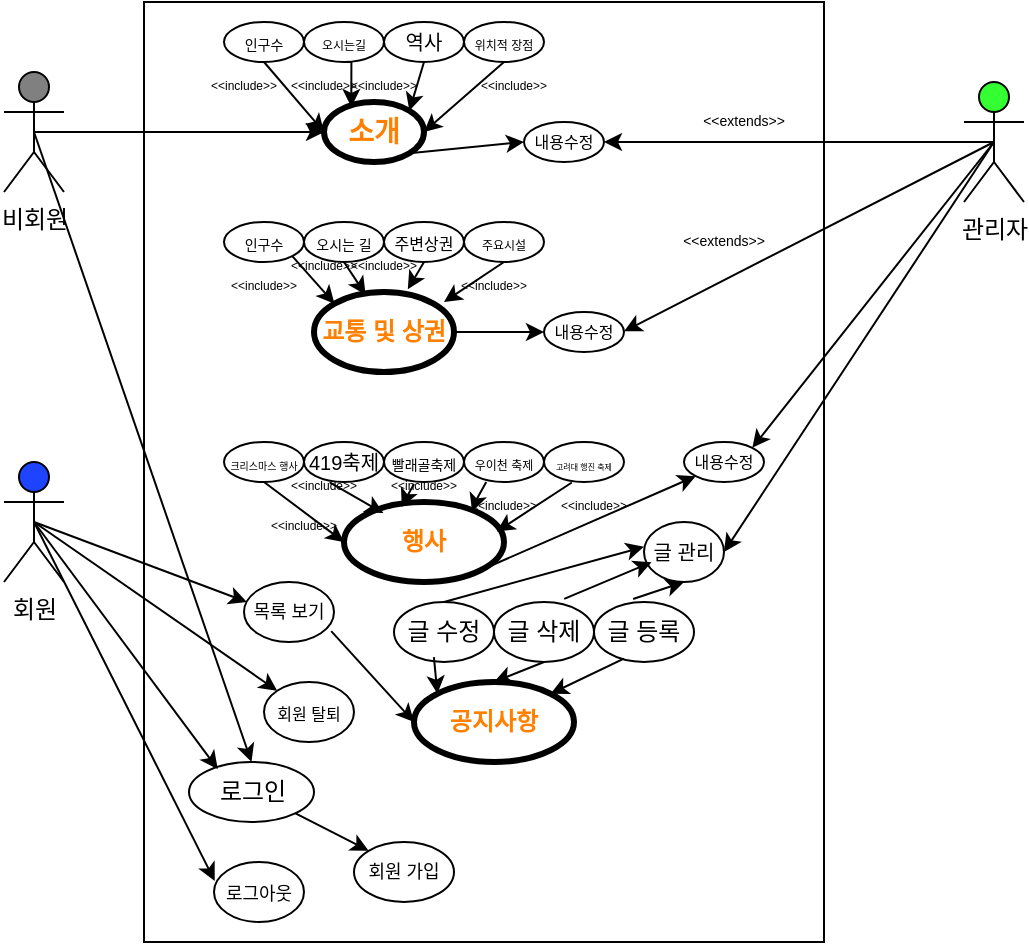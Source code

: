 <mxfile version="23.1.5" type="device">
  <diagram name="페이지-1" id="ReDvfFOf9SGNNVPX4HKJ">
    <mxGraphModel dx="440" dy="431" grid="1" gridSize="10" guides="1" tooltips="1" connect="1" arrows="1" fold="1" page="1" pageScale="1" pageWidth="690" pageHeight="980" math="0" shadow="0">
      <root>
        <mxCell id="0" />
        <mxCell id="1" parent="0" />
        <mxCell id="xZ9wBhcrswutEA7cSDEz-1" value="" style="rounded=0;whiteSpace=wrap;html=1;" vertex="1" parent="1">
          <mxGeometry x="170" y="270" width="340" height="470" as="geometry" />
        </mxCell>
        <mxCell id="xZ9wBhcrswutEA7cSDEz-3" value="회원" style="shape=umlActor;verticalLabelPosition=bottom;verticalAlign=top;html=1;outlineConnect=0;strokeColor=#000000;fillColor=#1F44FF;" vertex="1" parent="1">
          <mxGeometry x="100" y="500" width="30" height="60" as="geometry" />
        </mxCell>
        <mxCell id="xZ9wBhcrswutEA7cSDEz-4" value="비회원" style="shape=umlActor;verticalLabelPosition=bottom;verticalAlign=top;html=1;outlineConnect=0;fillColor=#808080;" vertex="1" parent="1">
          <mxGeometry x="100" y="305" width="30" height="60" as="geometry" />
        </mxCell>
        <mxCell id="xZ9wBhcrswutEA7cSDEz-11" value="관리자" style="shape=umlActor;verticalLabelPosition=bottom;verticalAlign=top;html=1;outlineConnect=0;fillColor=#33FF33;" vertex="1" parent="1">
          <mxGeometry x="580" y="310" width="30" height="60" as="geometry" />
        </mxCell>
        <mxCell id="xZ9wBhcrswutEA7cSDEz-12" value="&lt;h3&gt;&lt;font style=&quot;&quot; color=&quot;#ff8000&quot;&gt;소개&lt;/font&gt;&lt;/h3&gt;" style="ellipse;whiteSpace=wrap;html=1;strokeWidth=3;" vertex="1" parent="1">
          <mxGeometry x="260" y="320" width="50" height="30" as="geometry" />
        </mxCell>
        <mxCell id="xZ9wBhcrswutEA7cSDEz-13" value="&lt;font style=&quot;font-size: 7px;&quot;&gt;인구수&lt;/font&gt;" style="ellipse;whiteSpace=wrap;html=1;" vertex="1" parent="1">
          <mxGeometry x="210" y="280" width="40" height="20" as="geometry" />
        </mxCell>
        <mxCell id="xZ9wBhcrswutEA7cSDEz-15" value="&lt;font style=&quot;font-size: 6px;&quot;&gt;오시는길&lt;/font&gt;" style="ellipse;whiteSpace=wrap;html=1;" vertex="1" parent="1">
          <mxGeometry x="250" y="280" width="40" height="20" as="geometry" />
        </mxCell>
        <mxCell id="xZ9wBhcrswutEA7cSDEz-16" value="&lt;font style=&quot;font-size: 10px;&quot;&gt;역사&lt;/font&gt;" style="ellipse;whiteSpace=wrap;html=1;" vertex="1" parent="1">
          <mxGeometry x="290" y="280" width="40" height="20" as="geometry" />
        </mxCell>
        <mxCell id="xZ9wBhcrswutEA7cSDEz-17" value="&lt;font style=&quot;font-size: 6px;&quot;&gt;위치적 장점&lt;/font&gt;" style="ellipse;whiteSpace=wrap;html=1;" vertex="1" parent="1">
          <mxGeometry x="330" y="280" width="40" height="20" as="geometry" />
        </mxCell>
        <mxCell id="xZ9wBhcrswutEA7cSDEz-21" style="edgeStyle=orthogonalEdgeStyle;rounded=0;orthogonalLoop=1;jettySize=auto;html=1;exitX=0.5;exitY=1;exitDx=0;exitDy=0;entryX=0.273;entryY=0.083;entryDx=0;entryDy=0;entryPerimeter=0;" edge="1" parent="1" source="xZ9wBhcrswutEA7cSDEz-15" target="xZ9wBhcrswutEA7cSDEz-12">
          <mxGeometry relative="1" as="geometry" />
        </mxCell>
        <mxCell id="xZ9wBhcrswutEA7cSDEz-24" value="" style="endArrow=classic;html=1;rounded=0;entryX=1;entryY=0;entryDx=0;entryDy=0;" edge="1" parent="1" target="xZ9wBhcrswutEA7cSDEz-12">
          <mxGeometry width="50" height="50" relative="1" as="geometry">
            <mxPoint x="310" y="300" as="sourcePoint" />
            <mxPoint x="270" y="430" as="targetPoint" />
            <Array as="points">
              <mxPoint x="310" y="300" />
            </Array>
          </mxGeometry>
        </mxCell>
        <mxCell id="xZ9wBhcrswutEA7cSDEz-25" value="" style="endArrow=classic;html=1;rounded=0;exitX=0.5;exitY=1;exitDx=0;exitDy=0;entryX=1;entryY=0.5;entryDx=0;entryDy=0;" edge="1" parent="1" source="xZ9wBhcrswutEA7cSDEz-17" target="xZ9wBhcrswutEA7cSDEz-12">
          <mxGeometry width="50" height="50" relative="1" as="geometry">
            <mxPoint x="220" y="480" as="sourcePoint" />
            <mxPoint x="270" y="430" as="targetPoint" />
          </mxGeometry>
        </mxCell>
        <mxCell id="xZ9wBhcrswutEA7cSDEz-26" value="" style="endArrow=classic;html=1;rounded=0;exitX=0.5;exitY=1;exitDx=0;exitDy=0;entryX=0;entryY=0.5;entryDx=0;entryDy=0;" edge="1" parent="1" source="xZ9wBhcrswutEA7cSDEz-13" target="xZ9wBhcrswutEA7cSDEz-12">
          <mxGeometry width="50" height="50" relative="1" as="geometry">
            <mxPoint x="220" y="480" as="sourcePoint" />
            <mxPoint x="270" y="430" as="targetPoint" />
          </mxGeometry>
        </mxCell>
        <mxCell id="xZ9wBhcrswutEA7cSDEz-27" value="&lt;font style=&quot;font-size: 6px;&quot;&gt;&amp;lt;&amp;lt;include&amp;gt;&amp;gt;&lt;/font&gt;" style="text;html=1;align=center;verticalAlign=middle;whiteSpace=wrap;rounded=0;" vertex="1" parent="1">
          <mxGeometry x="345" y="300" width="20" height="20" as="geometry" />
        </mxCell>
        <mxCell id="xZ9wBhcrswutEA7cSDEz-28" value="&lt;font style=&quot;font-size: 6px;&quot;&gt;&amp;lt;&amp;lt;include&amp;gt;&amp;gt;&lt;/font&gt;" style="text;html=1;align=center;verticalAlign=middle;whiteSpace=wrap;rounded=0;" vertex="1" parent="1">
          <mxGeometry x="210" y="300" width="20" height="20" as="geometry" />
        </mxCell>
        <mxCell id="xZ9wBhcrswutEA7cSDEz-29" value="&lt;font style=&quot;font-size: 6px;&quot;&gt;&amp;lt;&amp;lt;include&amp;gt;&amp;gt;&lt;/font&gt;" style="text;html=1;align=center;verticalAlign=middle;whiteSpace=wrap;rounded=0;" vertex="1" parent="1">
          <mxGeometry x="250" y="300" width="20" height="20" as="geometry" />
        </mxCell>
        <mxCell id="xZ9wBhcrswutEA7cSDEz-30" value="&lt;font style=&quot;font-size: 6px;&quot;&gt;&amp;lt;&amp;lt;include&amp;gt;&amp;gt;&lt;/font&gt;" style="text;html=1;align=center;verticalAlign=middle;whiteSpace=wrap;rounded=0;" vertex="1" parent="1">
          <mxGeometry x="280" y="300" width="20" height="20" as="geometry" />
        </mxCell>
        <mxCell id="xZ9wBhcrswutEA7cSDEz-32" value="" style="endArrow=classic;html=1;rounded=0;exitX=0.5;exitY=0.5;exitDx=0;exitDy=0;exitPerimeter=0;entryX=1;entryY=0.5;entryDx=0;entryDy=0;" edge="1" parent="1" source="xZ9wBhcrswutEA7cSDEz-11" target="xZ9wBhcrswutEA7cSDEz-33">
          <mxGeometry width="50" height="50" relative="1" as="geometry">
            <mxPoint x="280" y="480" as="sourcePoint" />
            <mxPoint x="330" y="430" as="targetPoint" />
          </mxGeometry>
        </mxCell>
        <mxCell id="xZ9wBhcrswutEA7cSDEz-33" value="내용수정" style="ellipse;whiteSpace=wrap;html=1;strokeWidth=1;fontSize=8;" vertex="1" parent="1">
          <mxGeometry x="360" y="330" width="40" height="20" as="geometry" />
        </mxCell>
        <mxCell id="xZ9wBhcrswutEA7cSDEz-34" value="" style="endArrow=classic;html=1;rounded=0;exitX=1;exitY=1;exitDx=0;exitDy=0;entryX=0;entryY=0.5;entryDx=0;entryDy=0;" edge="1" parent="1" source="xZ9wBhcrswutEA7cSDEz-12" target="xZ9wBhcrswutEA7cSDEz-33">
          <mxGeometry width="50" height="50" relative="1" as="geometry">
            <mxPoint x="280" y="480" as="sourcePoint" />
            <mxPoint x="330" y="430" as="targetPoint" />
          </mxGeometry>
        </mxCell>
        <mxCell id="xZ9wBhcrswutEA7cSDEz-35" value="" style="endArrow=classic;html=1;rounded=0;exitX=0.5;exitY=0.5;exitDx=0;exitDy=0;exitPerimeter=0;entryX=0;entryY=0.5;entryDx=0;entryDy=0;" edge="1" parent="1" source="xZ9wBhcrswutEA7cSDEz-4" target="xZ9wBhcrswutEA7cSDEz-12">
          <mxGeometry width="50" height="50" relative="1" as="geometry">
            <mxPoint x="240" y="460" as="sourcePoint" />
            <mxPoint x="290" y="410" as="targetPoint" />
          </mxGeometry>
        </mxCell>
        <mxCell id="xZ9wBhcrswutEA7cSDEz-36" value="&amp;lt;&amp;lt;extends&amp;gt;&amp;gt;" style="text;html=1;align=center;verticalAlign=middle;whiteSpace=wrap;rounded=0;fontSize=7;" vertex="1" parent="1">
          <mxGeometry x="450" y="320" width="40" height="20" as="geometry" />
        </mxCell>
        <mxCell id="xZ9wBhcrswutEA7cSDEz-37" value="&lt;span&gt;&lt;font color=&quot;#ff8000&quot;&gt;교통 및 상권&lt;/font&gt;&lt;/span&gt;" style="ellipse;whiteSpace=wrap;html=1;fontSize=12;strokeWidth=3;fontColor=#7EA6E0;fontStyle=1" vertex="1" parent="1">
          <mxGeometry x="255" y="415" width="70" height="40" as="geometry" />
        </mxCell>
        <mxCell id="xZ9wBhcrswutEA7cSDEz-38" value="&lt;font style=&quot;font-size: 7px;&quot;&gt;인구수&lt;/font&gt;" style="ellipse;whiteSpace=wrap;html=1;" vertex="1" parent="1">
          <mxGeometry x="210" y="380" width="40" height="20" as="geometry" />
        </mxCell>
        <mxCell id="xZ9wBhcrswutEA7cSDEz-39" value="&lt;font style=&quot;font-size: 7px;&quot;&gt;오시는 길&lt;/font&gt;" style="ellipse;whiteSpace=wrap;html=1;" vertex="1" parent="1">
          <mxGeometry x="250" y="380" width="40" height="20" as="geometry" />
        </mxCell>
        <mxCell id="xZ9wBhcrswutEA7cSDEz-40" value="&lt;font style=&quot;font-size: 8px;&quot;&gt;주변상권&lt;/font&gt;" style="ellipse;whiteSpace=wrap;html=1;" vertex="1" parent="1">
          <mxGeometry x="290" y="380" width="40" height="20" as="geometry" />
        </mxCell>
        <mxCell id="xZ9wBhcrswutEA7cSDEz-41" value="&lt;font style=&quot;font-size: 6px;&quot;&gt;주요시설&lt;/font&gt;" style="ellipse;whiteSpace=wrap;html=1;" vertex="1" parent="1">
          <mxGeometry x="330" y="380" width="40" height="20" as="geometry" />
        </mxCell>
        <mxCell id="xZ9wBhcrswutEA7cSDEz-42" value="" style="endArrow=classic;html=1;rounded=0;exitX=1;exitY=1;exitDx=0;exitDy=0;entryX=0;entryY=0;entryDx=0;entryDy=0;" edge="1" parent="1" source="xZ9wBhcrswutEA7cSDEz-38" target="xZ9wBhcrswutEA7cSDEz-37">
          <mxGeometry width="50" height="50" relative="1" as="geometry">
            <mxPoint x="260" y="480" as="sourcePoint" />
            <mxPoint x="310" y="430" as="targetPoint" />
          </mxGeometry>
        </mxCell>
        <mxCell id="xZ9wBhcrswutEA7cSDEz-43" value="" style="endArrow=classic;html=1;rounded=0;exitX=0.5;exitY=1;exitDx=0;exitDy=0;entryX=0.369;entryY=0.035;entryDx=0;entryDy=0;entryPerimeter=0;" edge="1" parent="1" source="xZ9wBhcrswutEA7cSDEz-39" target="xZ9wBhcrswutEA7cSDEz-37">
          <mxGeometry width="50" height="50" relative="1" as="geometry">
            <mxPoint x="260" y="480" as="sourcePoint" />
            <mxPoint x="310" y="430" as="targetPoint" />
          </mxGeometry>
        </mxCell>
        <mxCell id="xZ9wBhcrswutEA7cSDEz-44" value="" style="endArrow=classic;html=1;rounded=0;exitX=0.5;exitY=1;exitDx=0;exitDy=0;entryX=0.67;entryY=-0.033;entryDx=0;entryDy=0;entryPerimeter=0;" edge="1" parent="1" source="xZ9wBhcrswutEA7cSDEz-40" target="xZ9wBhcrswutEA7cSDEz-37">
          <mxGeometry width="50" height="50" relative="1" as="geometry">
            <mxPoint x="260" y="480" as="sourcePoint" />
            <mxPoint x="310" y="430" as="targetPoint" />
          </mxGeometry>
        </mxCell>
        <mxCell id="xZ9wBhcrswutEA7cSDEz-45" value="" style="endArrow=classic;html=1;rounded=0;exitX=0.5;exitY=1;exitDx=0;exitDy=0;" edge="1" parent="1" source="xZ9wBhcrswutEA7cSDEz-41">
          <mxGeometry width="50" height="50" relative="1" as="geometry">
            <mxPoint x="260" y="480" as="sourcePoint" />
            <mxPoint x="320" y="420" as="targetPoint" />
          </mxGeometry>
        </mxCell>
        <mxCell id="xZ9wBhcrswutEA7cSDEz-46" value="내용수정" style="ellipse;whiteSpace=wrap;html=1;strokeWidth=1;fontSize=8;" vertex="1" parent="1">
          <mxGeometry x="370" y="425" width="40" height="20" as="geometry" />
        </mxCell>
        <mxCell id="xZ9wBhcrswutEA7cSDEz-47" value="" style="endArrow=classic;html=1;rounded=0;exitX=1;exitY=0.5;exitDx=0;exitDy=0;entryX=0;entryY=0.5;entryDx=0;entryDy=0;" edge="1" parent="1" source="xZ9wBhcrswutEA7cSDEz-37" target="xZ9wBhcrswutEA7cSDEz-46">
          <mxGeometry width="50" height="50" relative="1" as="geometry">
            <mxPoint x="326.5" y="460" as="sourcePoint" />
            <mxPoint x="383.5" y="455" as="targetPoint" />
          </mxGeometry>
        </mxCell>
        <mxCell id="xZ9wBhcrswutEA7cSDEz-48" value="" style="endArrow=classic;html=1;rounded=0;entryX=1;entryY=0.5;entryDx=0;entryDy=0;exitX=0.5;exitY=0.5;exitDx=0;exitDy=0;exitPerimeter=0;" edge="1" parent="1" source="xZ9wBhcrswutEA7cSDEz-11">
          <mxGeometry width="50" height="50" relative="1" as="geometry">
            <mxPoint x="605" y="434.66" as="sourcePoint" />
            <mxPoint x="410" y="434.66" as="targetPoint" />
          </mxGeometry>
        </mxCell>
        <mxCell id="xZ9wBhcrswutEA7cSDEz-49" value="&lt;font style=&quot;font-size: 6px;&quot;&gt;&amp;lt;&amp;lt;include&amp;gt;&amp;gt;&lt;/font&gt;" style="text;html=1;align=center;verticalAlign=middle;whiteSpace=wrap;rounded=0;" vertex="1" parent="1">
          <mxGeometry x="220" y="400" width="20" height="20" as="geometry" />
        </mxCell>
        <mxCell id="xZ9wBhcrswutEA7cSDEz-50" value="&lt;font style=&quot;font-size: 6px;&quot;&gt;&amp;lt;&amp;lt;include&amp;gt;&amp;gt;&lt;/font&gt;" style="text;html=1;align=center;verticalAlign=middle;whiteSpace=wrap;rounded=0;" vertex="1" parent="1">
          <mxGeometry x="250" y="390" width="20" height="20" as="geometry" />
        </mxCell>
        <mxCell id="xZ9wBhcrswutEA7cSDEz-51" value="&lt;font style=&quot;font-size: 6px;&quot;&gt;&amp;lt;&amp;lt;include&amp;gt;&amp;gt;&lt;/font&gt;" style="text;html=1;align=center;verticalAlign=middle;whiteSpace=wrap;rounded=0;" vertex="1" parent="1">
          <mxGeometry x="280" y="390" width="20" height="20" as="geometry" />
        </mxCell>
        <mxCell id="xZ9wBhcrswutEA7cSDEz-53" value="&lt;font style=&quot;font-size: 6px;&quot;&gt;&amp;lt;&amp;lt;include&amp;gt;&amp;gt;&lt;/font&gt;" style="text;html=1;align=center;verticalAlign=middle;whiteSpace=wrap;rounded=0;" vertex="1" parent="1">
          <mxGeometry x="335" y="400" width="20" height="20" as="geometry" />
        </mxCell>
        <mxCell id="xZ9wBhcrswutEA7cSDEz-54" value="&amp;lt;&amp;lt;extends&amp;gt;&amp;gt;" style="text;html=1;align=center;verticalAlign=middle;whiteSpace=wrap;rounded=0;fontSize=7;" vertex="1" parent="1">
          <mxGeometry x="440" y="380" width="40" height="20" as="geometry" />
        </mxCell>
        <mxCell id="xZ9wBhcrswutEA7cSDEz-55" value="&lt;font color=&quot;#ff8000&quot;&gt;&lt;b&gt;행사&lt;/b&gt;&lt;/font&gt;" style="ellipse;whiteSpace=wrap;html=1;fontColor=#9999FF;strokeWidth=3;" vertex="1" parent="1">
          <mxGeometry x="270" y="520" width="80" height="40" as="geometry" />
        </mxCell>
        <mxCell id="xZ9wBhcrswutEA7cSDEz-56" value="&lt;font color=&quot;#ff8000&quot;&gt;공지사항&lt;/font&gt;" style="ellipse;whiteSpace=wrap;html=1;strokeWidth=3;fontStyle=1" vertex="1" parent="1">
          <mxGeometry x="305" y="610" width="80" height="40" as="geometry" />
        </mxCell>
        <mxCell id="xZ9wBhcrswutEA7cSDEz-57" value="글 수정" style="ellipse;whiteSpace=wrap;html=1;" vertex="1" parent="1">
          <mxGeometry x="295" y="570" width="50" height="30" as="geometry" />
        </mxCell>
        <mxCell id="xZ9wBhcrswutEA7cSDEz-58" value="글 삭제" style="ellipse;whiteSpace=wrap;html=1;" vertex="1" parent="1">
          <mxGeometry x="345" y="570" width="50" height="30" as="geometry" />
        </mxCell>
        <mxCell id="xZ9wBhcrswutEA7cSDEz-59" value="글 등록" style="ellipse;whiteSpace=wrap;html=1;" vertex="1" parent="1">
          <mxGeometry x="395" y="570" width="50" height="30" as="geometry" />
        </mxCell>
        <mxCell id="xZ9wBhcrswutEA7cSDEz-60" value="&lt;font style=&quot;font-size: 5px;&quot;&gt;크리스마스 행사&lt;/font&gt;" style="ellipse;whiteSpace=wrap;html=1;" vertex="1" parent="1">
          <mxGeometry x="210" y="490" width="40" height="20" as="geometry" />
        </mxCell>
        <mxCell id="xZ9wBhcrswutEA7cSDEz-62" value="&lt;font style=&quot;font-size: 10px;&quot;&gt;419축제&lt;/font&gt;" style="ellipse;whiteSpace=wrap;html=1;" vertex="1" parent="1">
          <mxGeometry x="250" y="490" width="40" height="20" as="geometry" />
        </mxCell>
        <mxCell id="xZ9wBhcrswutEA7cSDEz-63" value="&lt;font style=&quot;font-size: 7px;&quot;&gt;빨래골축제&lt;/font&gt;" style="ellipse;whiteSpace=wrap;html=1;" vertex="1" parent="1">
          <mxGeometry x="290" y="490" width="40" height="20" as="geometry" />
        </mxCell>
        <mxCell id="xZ9wBhcrswutEA7cSDEz-64" value="&lt;font style=&quot;font-size: 6px;&quot;&gt;우이천 축제&lt;/font&gt;" style="ellipse;whiteSpace=wrap;html=1;" vertex="1" parent="1">
          <mxGeometry x="330" y="490" width="40" height="20" as="geometry" />
        </mxCell>
        <mxCell id="xZ9wBhcrswutEA7cSDEz-65" value="&lt;font style=&quot;font-size: 4px;&quot;&gt;고려대 행진 축제&lt;/font&gt;" style="ellipse;whiteSpace=wrap;html=1;" vertex="1" parent="1">
          <mxGeometry x="370" y="490" width="40" height="20" as="geometry" />
        </mxCell>
        <mxCell id="xZ9wBhcrswutEA7cSDEz-66" value="" style="endArrow=classic;html=1;rounded=0;exitX=0.5;exitY=1;exitDx=0;exitDy=0;entryX=0;entryY=0.5;entryDx=0;entryDy=0;" edge="1" parent="1" source="xZ9wBhcrswutEA7cSDEz-60" target="xZ9wBhcrswutEA7cSDEz-55">
          <mxGeometry width="50" height="50" relative="1" as="geometry">
            <mxPoint x="248.56" y="500.05" as="sourcePoint" />
            <mxPoint x="269.56" y="524.05" as="targetPoint" />
          </mxGeometry>
        </mxCell>
        <mxCell id="xZ9wBhcrswutEA7cSDEz-69" value="" style="endArrow=classic;html=1;rounded=0;exitX=0.321;exitY=1.012;exitDx=0;exitDy=0;entryX=0.246;entryY=0.139;entryDx=0;entryDy=0;entryPerimeter=0;exitPerimeter=0;" edge="1" parent="1" source="xZ9wBhcrswutEA7cSDEz-62" target="xZ9wBhcrswutEA7cSDEz-55">
          <mxGeometry width="50" height="50" relative="1" as="geometry">
            <mxPoint x="210" y="530" as="sourcePoint" />
            <mxPoint x="250" y="560" as="targetPoint" />
          </mxGeometry>
        </mxCell>
        <mxCell id="xZ9wBhcrswutEA7cSDEz-70" value="" style="endArrow=classic;html=1;rounded=0;exitX=0.375;exitY=1.05;exitDx=0;exitDy=0;entryX=0.361;entryY=0.062;entryDx=0;entryDy=0;entryPerimeter=0;exitPerimeter=0;" edge="1" parent="1" source="xZ9wBhcrswutEA7cSDEz-63" target="xZ9wBhcrswutEA7cSDEz-55">
          <mxGeometry width="50" height="50" relative="1" as="geometry">
            <mxPoint x="215" y="530" as="sourcePoint" />
            <mxPoint x="255" y="560" as="targetPoint" />
            <Array as="points">
              <mxPoint x="300" y="520" />
            </Array>
          </mxGeometry>
        </mxCell>
        <mxCell id="xZ9wBhcrswutEA7cSDEz-71" value="" style="endArrow=classic;html=1;rounded=0;exitX=0.375;exitY=1.05;exitDx=0;exitDy=0;entryX=0.801;entryY=0.12;entryDx=0;entryDy=0;entryPerimeter=0;exitPerimeter=0;" edge="1" parent="1" target="xZ9wBhcrswutEA7cSDEz-55">
          <mxGeometry width="50" height="50" relative="1" as="geometry">
            <mxPoint x="341.12" y="510" as="sourcePoint" />
            <mxPoint x="335.12" y="521" as="targetPoint" />
            <Array as="points">
              <mxPoint x="336.12" y="519" />
            </Array>
          </mxGeometry>
        </mxCell>
        <mxCell id="xZ9wBhcrswutEA7cSDEz-72" value="" style="endArrow=classic;html=1;rounded=0;exitX=0.348;exitY=1.012;exitDx=0;exitDy=0;entryX=0.955;entryY=0.369;entryDx=0;entryDy=0;entryPerimeter=0;exitPerimeter=0;" edge="1" parent="1" source="xZ9wBhcrswutEA7cSDEz-65" target="xZ9wBhcrswutEA7cSDEz-55">
          <mxGeometry width="50" height="50" relative="1" as="geometry">
            <mxPoint x="365" y="520" as="sourcePoint" />
            <mxPoint x="357.88" y="535" as="targetPoint" />
            <Array as="points" />
          </mxGeometry>
        </mxCell>
        <mxCell id="xZ9wBhcrswutEA7cSDEz-73" value="" style="endArrow=classic;html=1;rounded=0;exitX=0.399;exitY=0.92;exitDx=0;exitDy=0;entryX=0;entryY=0;entryDx=0;entryDy=0;exitPerimeter=0;" edge="1" parent="1" source="xZ9wBhcrswutEA7cSDEz-57" target="xZ9wBhcrswutEA7cSDEz-56">
          <mxGeometry width="50" height="50" relative="1" as="geometry">
            <mxPoint x="250" y="590" as="sourcePoint" />
            <mxPoint x="290" y="620" as="targetPoint" />
          </mxGeometry>
        </mxCell>
        <mxCell id="xZ9wBhcrswutEA7cSDEz-74" value="" style="endArrow=classic;html=1;rounded=0;exitX=0.299;exitY=0.945;exitDx=0;exitDy=0;entryX=1;entryY=0;entryDx=0;entryDy=0;exitPerimeter=0;" edge="1" parent="1" source="xZ9wBhcrswutEA7cSDEz-59" target="xZ9wBhcrswutEA7cSDEz-56">
          <mxGeometry width="50" height="50" relative="1" as="geometry">
            <mxPoint x="400" y="600" as="sourcePoint" />
            <mxPoint x="402" y="618" as="targetPoint" />
          </mxGeometry>
        </mxCell>
        <mxCell id="xZ9wBhcrswutEA7cSDEz-75" value="" style="endArrow=classic;html=1;rounded=0;exitX=0.5;exitY=1;exitDx=0;exitDy=0;entryX=1;entryY=0;entryDx=0;entryDy=0;" edge="1" parent="1" source="xZ9wBhcrswutEA7cSDEz-58">
          <mxGeometry width="50" height="50" relative="1" as="geometry">
            <mxPoint x="382" y="592" as="sourcePoint" />
            <mxPoint x="345" y="610" as="targetPoint" />
          </mxGeometry>
        </mxCell>
        <mxCell id="xZ9wBhcrswutEA7cSDEz-76" value="&lt;font style=&quot;font-size: 6px;&quot;&gt;&amp;lt;&amp;lt;include&amp;gt;&amp;gt;&lt;/font&gt;" style="text;html=1;align=center;verticalAlign=middle;whiteSpace=wrap;rounded=0;" vertex="1" parent="1">
          <mxGeometry x="385" y="510" width="20" height="20" as="geometry" />
        </mxCell>
        <mxCell id="xZ9wBhcrswutEA7cSDEz-77" value="&lt;font style=&quot;font-size: 6px;&quot;&gt;&amp;lt;&amp;lt;include&amp;gt;&amp;gt;&lt;/font&gt;" style="text;html=1;align=center;verticalAlign=middle;whiteSpace=wrap;rounded=0;" vertex="1" parent="1">
          <mxGeometry x="340" y="510" width="20" height="20" as="geometry" />
        </mxCell>
        <mxCell id="xZ9wBhcrswutEA7cSDEz-78" value="&lt;font style=&quot;font-size: 6px;&quot;&gt;&amp;lt;&amp;lt;include&amp;gt;&amp;gt;&lt;/font&gt;" style="text;html=1;align=center;verticalAlign=middle;whiteSpace=wrap;rounded=0;" vertex="1" parent="1">
          <mxGeometry x="300" y="500" width="20" height="20" as="geometry" />
        </mxCell>
        <mxCell id="xZ9wBhcrswutEA7cSDEz-79" value="&lt;font style=&quot;font-size: 6px;&quot;&gt;&amp;lt;&amp;lt;include&amp;gt;&amp;gt;&lt;/font&gt;" style="text;html=1;align=center;verticalAlign=middle;whiteSpace=wrap;rounded=0;" vertex="1" parent="1">
          <mxGeometry x="250" y="500" width="20" height="20" as="geometry" />
        </mxCell>
        <mxCell id="xZ9wBhcrswutEA7cSDEz-80" value="&lt;font style=&quot;font-size: 6px;&quot;&gt;&amp;lt;&amp;lt;include&amp;gt;&amp;gt;&lt;/font&gt;" style="text;html=1;align=center;verticalAlign=middle;whiteSpace=wrap;rounded=0;" vertex="1" parent="1">
          <mxGeometry x="240" y="520" width="20" height="20" as="geometry" />
        </mxCell>
        <mxCell id="xZ9wBhcrswutEA7cSDEz-82" value="내용수정" style="ellipse;whiteSpace=wrap;html=1;strokeWidth=1;fontSize=8;" vertex="1" parent="1">
          <mxGeometry x="440" y="490" width="40" height="20" as="geometry" />
        </mxCell>
        <mxCell id="xZ9wBhcrswutEA7cSDEz-83" value="" style="endArrow=classic;html=1;rounded=0;exitX=1;exitY=1;exitDx=0;exitDy=0;entryX=0;entryY=1;entryDx=0;entryDy=0;" edge="1" parent="1" source="xZ9wBhcrswutEA7cSDEz-55" target="xZ9wBhcrswutEA7cSDEz-82">
          <mxGeometry width="50" height="50" relative="1" as="geometry">
            <mxPoint x="360" y="490" as="sourcePoint" />
            <mxPoint x="410" y="440" as="targetPoint" />
          </mxGeometry>
        </mxCell>
        <mxCell id="xZ9wBhcrswutEA7cSDEz-85" value="" style="endArrow=classic;html=1;rounded=0;entryX=1;entryY=0;entryDx=0;entryDy=0;exitX=0.5;exitY=0.5;exitDx=0;exitDy=0;exitPerimeter=0;" edge="1" parent="1" source="xZ9wBhcrswutEA7cSDEz-11" target="xZ9wBhcrswutEA7cSDEz-82">
          <mxGeometry width="50" height="50" relative="1" as="geometry">
            <mxPoint x="610" y="380" as="sourcePoint" />
            <mxPoint x="425" y="474.66" as="targetPoint" />
          </mxGeometry>
        </mxCell>
        <mxCell id="xZ9wBhcrswutEA7cSDEz-86" value="글 관리" style="ellipse;whiteSpace=wrap;html=1;fontSize=10;" vertex="1" parent="1">
          <mxGeometry x="420" y="530" width="40" height="30" as="geometry" />
        </mxCell>
        <mxCell id="xZ9wBhcrswutEA7cSDEz-87" value="" style="endArrow=classic;html=1;rounded=0;entryX=0.075;entryY=0.669;entryDx=0;entryDy=0;entryPerimeter=0;exitX=0.5;exitY=0;exitDx=0;exitDy=0;" edge="1" parent="1" source="xZ9wBhcrswutEA7cSDEz-57">
          <mxGeometry width="50" height="50" relative="1" as="geometry">
            <mxPoint x="338.819" y="569.998" as="sourcePoint" />
            <mxPoint x="420" y="542.39" as="targetPoint" />
          </mxGeometry>
        </mxCell>
        <mxCell id="xZ9wBhcrswutEA7cSDEz-88" value="" style="endArrow=classic;html=1;rounded=0;entryX=0.094;entryY=0.669;entryDx=0;entryDy=0;entryPerimeter=0;exitX=0.702;exitY=-0.051;exitDx=0;exitDy=0;exitPerimeter=0;" edge="1" parent="1" source="xZ9wBhcrswutEA7cSDEz-58" target="xZ9wBhcrswutEA7cSDEz-86">
          <mxGeometry width="50" height="50" relative="1" as="geometry">
            <mxPoint x="340" y="577.61" as="sourcePoint" />
            <mxPoint x="440" y="550.0" as="targetPoint" />
          </mxGeometry>
        </mxCell>
        <mxCell id="xZ9wBhcrswutEA7cSDEz-89" value="" style="endArrow=classic;html=1;rounded=0;entryX=0.5;entryY=1;entryDx=0;entryDy=0;exitX=0.391;exitY=-0.051;exitDx=0;exitDy=0;exitPerimeter=0;" edge="1" parent="1" source="xZ9wBhcrswutEA7cSDEz-59" target="xZ9wBhcrswutEA7cSDEz-86">
          <mxGeometry width="50" height="50" relative="1" as="geometry">
            <mxPoint x="398.07" y="569.53" as="sourcePoint" />
            <mxPoint x="442.07" y="551.53" as="targetPoint" />
          </mxGeometry>
        </mxCell>
        <mxCell id="xZ9wBhcrswutEA7cSDEz-90" value="" style="endArrow=classic;html=1;rounded=0;entryX=1;entryY=0.5;entryDx=0;entryDy=0;exitX=0.5;exitY=0.5;exitDx=0;exitDy=0;exitPerimeter=0;" edge="1" parent="1" source="xZ9wBhcrswutEA7cSDEz-11" target="xZ9wBhcrswutEA7cSDEz-86">
          <mxGeometry width="50" height="50" relative="1" as="geometry">
            <mxPoint x="540" y="510" as="sourcePoint" />
            <mxPoint x="590" y="460" as="targetPoint" />
          </mxGeometry>
        </mxCell>
        <mxCell id="xZ9wBhcrswutEA7cSDEz-91" value="회원 가입" style="ellipse;whiteSpace=wrap;html=1;spacing=2;fontSize=9;" vertex="1" parent="1">
          <mxGeometry x="275" y="690" width="50" height="30" as="geometry" />
        </mxCell>
        <mxCell id="xZ9wBhcrswutEA7cSDEz-92" value="목록 보기" style="ellipse;whiteSpace=wrap;html=1;fontSize=9;" vertex="1" parent="1">
          <mxGeometry x="220" y="560" width="45" height="30" as="geometry" />
        </mxCell>
        <mxCell id="xZ9wBhcrswutEA7cSDEz-93" value="" style="endArrow=classic;html=1;rounded=0;exitX=0.5;exitY=0.5;exitDx=0;exitDy=0;exitPerimeter=0;entryX=0.032;entryY=0.334;entryDx=0;entryDy=0;entryPerimeter=0;" edge="1" parent="1" source="xZ9wBhcrswutEA7cSDEz-3" target="xZ9wBhcrswutEA7cSDEz-92">
          <mxGeometry width="50" height="50" relative="1" as="geometry">
            <mxPoint x="250" y="580" as="sourcePoint" />
            <mxPoint x="300" y="530" as="targetPoint" />
          </mxGeometry>
        </mxCell>
        <mxCell id="xZ9wBhcrswutEA7cSDEz-95" value="" style="endArrow=classic;html=1;rounded=0;entryX=0;entryY=0.5;entryDx=0;entryDy=0;exitX=0.969;exitY=0.819;exitDx=0;exitDy=0;exitPerimeter=0;" edge="1" parent="1" source="xZ9wBhcrswutEA7cSDEz-92" target="xZ9wBhcrswutEA7cSDEz-56">
          <mxGeometry width="50" height="50" relative="1" as="geometry">
            <mxPoint x="250" y="580" as="sourcePoint" />
            <mxPoint x="300" y="530" as="targetPoint" />
          </mxGeometry>
        </mxCell>
        <mxCell id="xZ9wBhcrswutEA7cSDEz-96" value="로그인" style="ellipse;whiteSpace=wrap;html=1;" vertex="1" parent="1">
          <mxGeometry x="192.5" y="650" width="62.5" height="30" as="geometry" />
        </mxCell>
        <mxCell id="xZ9wBhcrswutEA7cSDEz-98" value="" style="endArrow=classic;html=1;rounded=0;entryX=0.23;entryY=0.118;entryDx=0;entryDy=0;entryPerimeter=0;exitX=0.5;exitY=0.5;exitDx=0;exitDy=0;exitPerimeter=0;" edge="1" parent="1" source="xZ9wBhcrswutEA7cSDEz-3" target="xZ9wBhcrswutEA7cSDEz-96">
          <mxGeometry width="50" height="50" relative="1" as="geometry">
            <mxPoint x="110" y="600" as="sourcePoint" />
            <mxPoint x="196" y="684.98" as="targetPoint" />
          </mxGeometry>
        </mxCell>
        <mxCell id="xZ9wBhcrswutEA7cSDEz-101" value="" style="endArrow=classic;html=1;rounded=0;exitX=1;exitY=1;exitDx=0;exitDy=0;entryX=0;entryY=0;entryDx=0;entryDy=0;" edge="1" parent="1" source="xZ9wBhcrswutEA7cSDEz-96" target="xZ9wBhcrswutEA7cSDEz-91">
          <mxGeometry width="50" height="50" relative="1" as="geometry">
            <mxPoint x="340" y="720" as="sourcePoint" />
            <mxPoint x="390" y="670" as="targetPoint" />
          </mxGeometry>
        </mxCell>
        <mxCell id="xZ9wBhcrswutEA7cSDEz-102" value="" style="endArrow=classic;html=1;rounded=0;exitX=0.5;exitY=0.5;exitDx=0;exitDy=0;exitPerimeter=0;entryX=0.5;entryY=0;entryDx=0;entryDy=0;" edge="1" parent="1" source="xZ9wBhcrswutEA7cSDEz-4" target="xZ9wBhcrswutEA7cSDEz-96">
          <mxGeometry width="50" height="50" relative="1" as="geometry">
            <mxPoint x="120" y="450" as="sourcePoint" />
            <mxPoint x="170" y="400" as="targetPoint" />
          </mxGeometry>
        </mxCell>
        <mxCell id="xZ9wBhcrswutEA7cSDEz-103" value="&lt;font style=&quot;font-size: 9px;&quot;&gt;로그아웃&lt;/font&gt;" style="ellipse;whiteSpace=wrap;html=1;" vertex="1" parent="1">
          <mxGeometry x="205" y="700" width="45" height="30" as="geometry" />
        </mxCell>
        <mxCell id="xZ9wBhcrswutEA7cSDEz-104" value="&lt;font style=&quot;font-size: 8px;&quot;&gt;회원 탈퇴&lt;/font&gt;" style="ellipse;whiteSpace=wrap;html=1;" vertex="1" parent="1">
          <mxGeometry x="230" y="610" width="45" height="30" as="geometry" />
        </mxCell>
        <mxCell id="xZ9wBhcrswutEA7cSDEz-105" value="" style="endArrow=classic;html=1;rounded=0;entryX=0;entryY=0;entryDx=0;entryDy=0;exitX=0.5;exitY=0.5;exitDx=0;exitDy=0;exitPerimeter=0;" edge="1" parent="1" source="xZ9wBhcrswutEA7cSDEz-3" target="xZ9wBhcrswutEA7cSDEz-104">
          <mxGeometry width="50" height="50" relative="1" as="geometry">
            <mxPoint x="250" y="580" as="sourcePoint" />
            <mxPoint x="300" y="530" as="targetPoint" />
          </mxGeometry>
        </mxCell>
        <mxCell id="xZ9wBhcrswutEA7cSDEz-106" value="" style="endArrow=classic;html=1;rounded=0;entryX=0.008;entryY=0.316;entryDx=0;entryDy=0;entryPerimeter=0;exitX=0.5;exitY=0.5;exitDx=0;exitDy=0;exitPerimeter=0;" edge="1" parent="1" source="xZ9wBhcrswutEA7cSDEz-3" target="xZ9wBhcrswutEA7cSDEz-103">
          <mxGeometry width="50" height="50" relative="1" as="geometry">
            <mxPoint x="78.13" y="556.46" as="sourcePoint" />
            <mxPoint x="170.13" y="680.46" as="targetPoint" />
          </mxGeometry>
        </mxCell>
      </root>
    </mxGraphModel>
  </diagram>
</mxfile>
